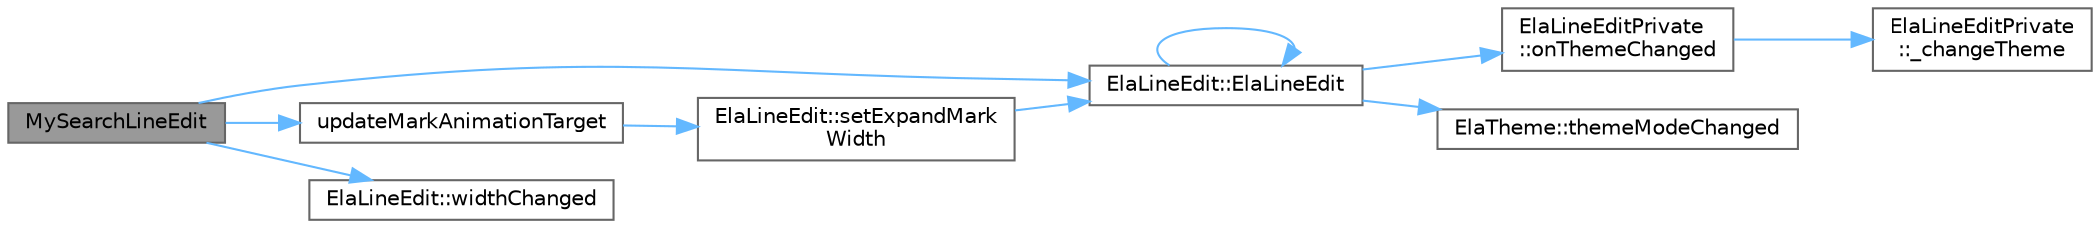 digraph "MySearchLineEdit"
{
 // LATEX_PDF_SIZE
  bgcolor="transparent";
  edge [fontname=Helvetica,fontsize=10,labelfontname=Helvetica,labelfontsize=10];
  node [fontname=Helvetica,fontsize=10,shape=box,height=0.2,width=0.4];
  rankdir="LR";
  Node1 [id="Node000001",label="MySearchLineEdit",height=0.2,width=0.4,color="gray40", fillcolor="grey60", style="filled", fontcolor="black",tooltip="构造函数，初始化搜索输入框"];
  Node1 -> Node2 [id="edge1_Node000001_Node000002",color="steelblue1",style="solid",tooltip=" "];
  Node2 [id="Node000002",label="ElaLineEdit::ElaLineEdit",height=0.2,width=0.4,color="grey40", fillcolor="white", style="filled",URL="$class_ela_line_edit.html#ad5b1bd2b489835fea5bdeadd9e8a79d6",tooltip=" "];
  Node2 -> Node2 [id="edge2_Node000002_Node000002",color="steelblue1",style="solid",tooltip=" "];
  Node2 -> Node3 [id="edge3_Node000002_Node000003",color="steelblue1",style="solid",tooltip=" "];
  Node3 [id="Node000003",label="ElaLineEditPrivate\l::onThemeChanged",height=0.2,width=0.4,color="grey40", fillcolor="white", style="filled",URL="$class_ela_line_edit_private.html#acf666a8d5ef3e8a42f3c41d767d252db",tooltip=" "];
  Node3 -> Node4 [id="edge4_Node000003_Node000004",color="steelblue1",style="solid",tooltip=" "];
  Node4 [id="Node000004",label="ElaLineEditPrivate\l::_changeTheme",height=0.2,width=0.4,color="grey40", fillcolor="white", style="filled",URL="$class_ela_line_edit_private.html#a9b03deaf658f6c6f614d0dba062b07a5",tooltip=" "];
  Node2 -> Node5 [id="edge5_Node000002_Node000005",color="steelblue1",style="solid",tooltip=" "];
  Node5 [id="Node000005",label="ElaTheme::themeModeChanged",height=0.2,width=0.4,color="grey40", fillcolor="white", style="filled",URL="$class_ela_theme.html#a05ec2e3192ae77de87b167093330d9ba",tooltip="主题模式更改信号"];
  Node1 -> Node6 [id="edge6_Node000001_Node000006",color="steelblue1",style="solid",tooltip=" "];
  Node6 [id="Node000006",label="updateMarkAnimationTarget",height=0.2,width=0.4,color="grey40", fillcolor="white", style="filled",URL="$class_my_search_line_edit.html#a939cb715f5c952ace717a4751494e5bb",tooltip=" "];
  Node6 -> Node7 [id="edge7_Node000006_Node000007",color="steelblue1",style="solid",tooltip=" "];
  Node7 [id="Node000007",label="ElaLineEdit::setExpandMark\lWidth",height=0.2,width=0.4,color="grey40", fillcolor="white", style="filled",URL="$class_ela_line_edit.html#ae5a81c2f46cd331edceca9c48d292086",tooltip=" "];
  Node7 -> Node2 [id="edge8_Node000007_Node000002",color="steelblue1",style="solid",tooltip=" "];
  Node1 -> Node8 [id="edge9_Node000001_Node000008",color="steelblue1",style="solid",tooltip=" "];
  Node8 [id="Node000008",label="ElaLineEdit::widthChanged",height=0.2,width=0.4,color="grey40", fillcolor="white", style="filled",URL="$class_ela_line_edit.html#ab015c904aad52d248359777dfb7bdf31",tooltip=" "];
}
